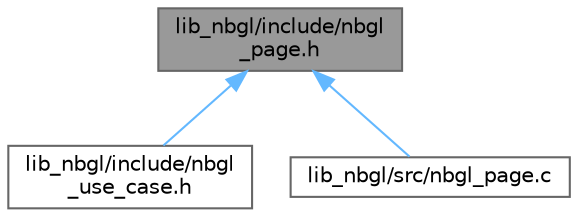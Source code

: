 digraph "lib_nbgl/include/nbgl_page.h"
{
 // LATEX_PDF_SIZE
  bgcolor="transparent";
  edge [fontname=Helvetica,fontsize=10,labelfontname=Helvetica,labelfontsize=10];
  node [fontname=Helvetica,fontsize=10,shape=box,height=0.2,width=0.4];
  Node1 [label="lib_nbgl/include/nbgl\l_page.h",height=0.2,width=0.4,color="gray40", fillcolor="grey60", style="filled", fontcolor="black",tooltip="API of the Advanced BOLOS Graphical Library, for predefined pages."];
  Node1 -> Node2 [dir="back",color="steelblue1",style="solid"];
  Node2 [label="lib_nbgl/include/nbgl\l_use_case.h",height=0.2,width=0.4,color="grey40", fillcolor="white", style="filled",URL="$nbgl__use__case_8h.html",tooltip="API of the Advanced BOLOS Graphical Library, for typical application use-cases."];
  Node1 -> Node3 [dir="back",color="steelblue1",style="solid"];
  Node3 [label="lib_nbgl/src/nbgl_page.c",height=0.2,width=0.4,color="grey40", fillcolor="white", style="filled",URL="$nbgl__page_8c.html",tooltip="Implementation of predefined pages management for Applications."];
}
